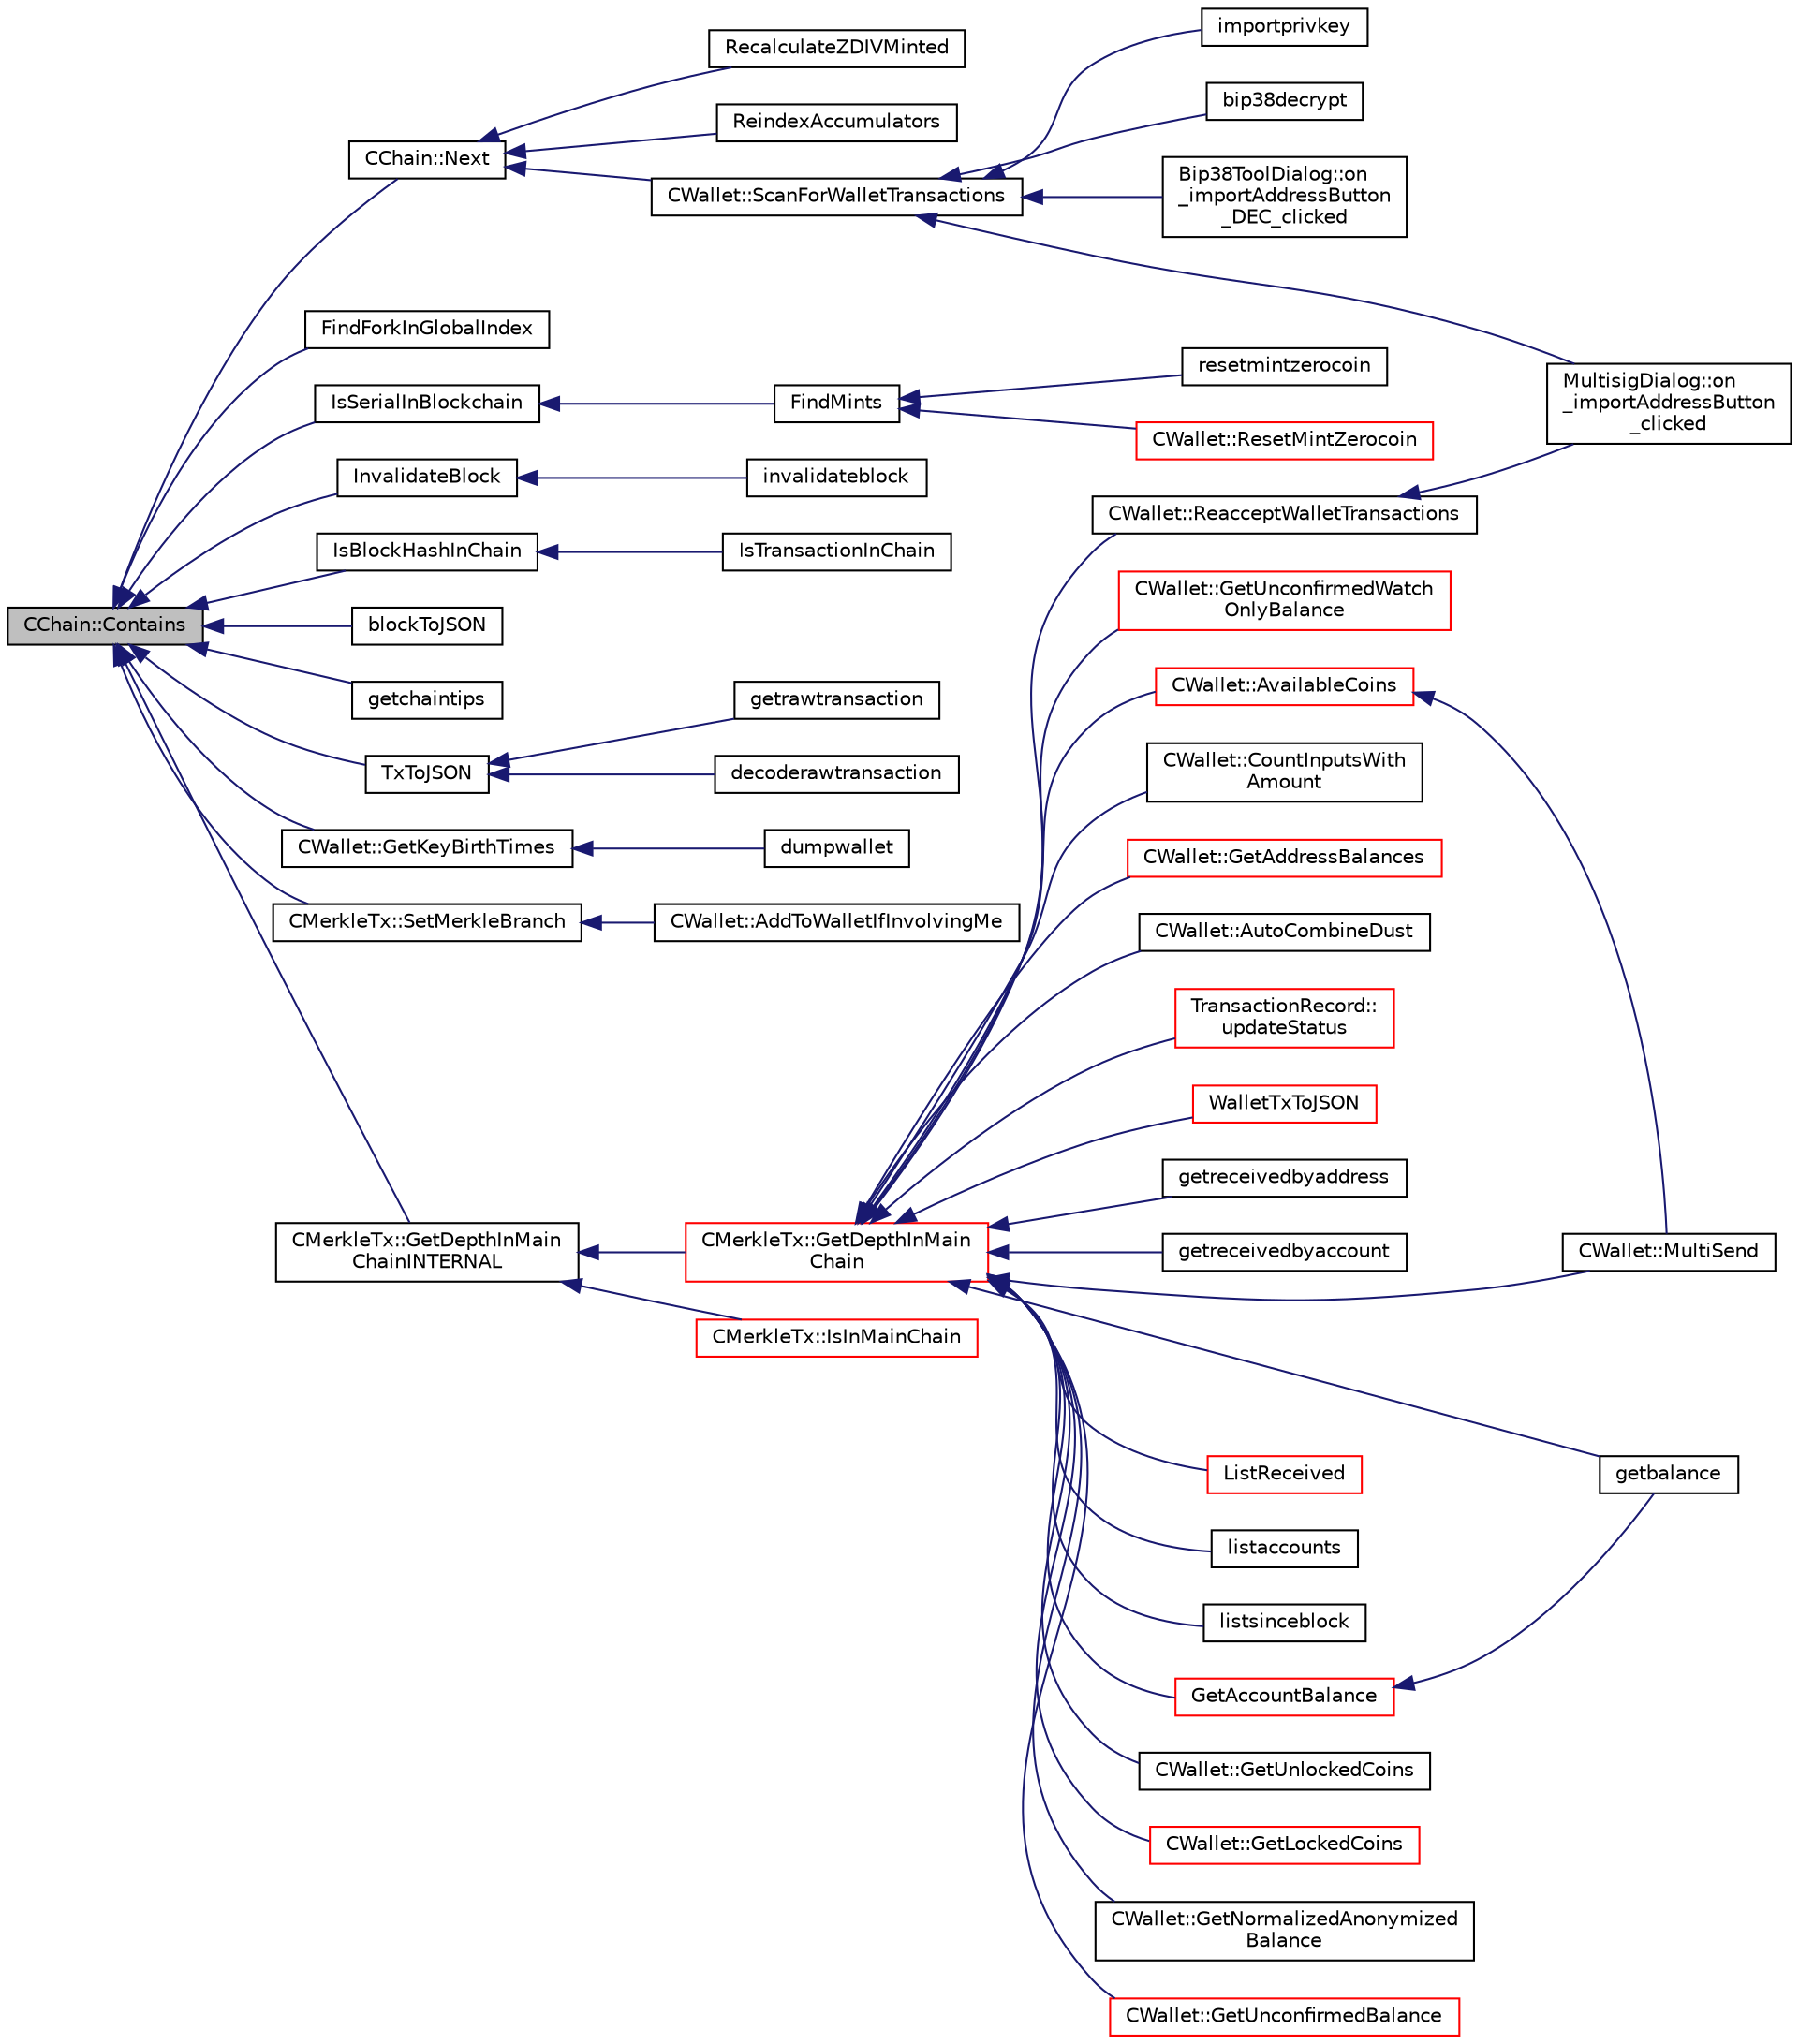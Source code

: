 digraph "CChain::Contains"
{
  edge [fontname="Helvetica",fontsize="10",labelfontname="Helvetica",labelfontsize="10"];
  node [fontname="Helvetica",fontsize="10",shape=record];
  rankdir="LR";
  Node1 [label="CChain::Contains",height=0.2,width=0.4,color="black", fillcolor="grey75", style="filled", fontcolor="black"];
  Node1 -> Node2 [dir="back",color="midnightblue",fontsize="10",style="solid",fontname="Helvetica"];
  Node2 [label="CChain::Next",height=0.2,width=0.4,color="black", fillcolor="white", style="filled",URL="$class_c_chain.html#a3077e83c87e8a974765fa76a57fd040b",tooltip="Find the successor of a block in this chain, or NULL if the given index is not found or is the tip..."];
  Node2 -> Node3 [dir="back",color="midnightblue",fontsize="10",style="solid",fontname="Helvetica"];
  Node3 [label="RecalculateZDIVMinted",height=0.2,width=0.4,color="black", fillcolor="white", style="filled",URL="$main_8h.html#a4143f85b263bcd3fc3915dbc19009495"];
  Node2 -> Node4 [dir="back",color="midnightblue",fontsize="10",style="solid",fontname="Helvetica"];
  Node4 [label="ReindexAccumulators",height=0.2,width=0.4,color="black", fillcolor="white", style="filled",URL="$main_8h.html#a4a74b45eb12b8c115906e305e109c5d9"];
  Node2 -> Node5 [dir="back",color="midnightblue",fontsize="10",style="solid",fontname="Helvetica"];
  Node5 [label="CWallet::ScanForWalletTransactions",height=0.2,width=0.4,color="black", fillcolor="white", style="filled",URL="$group__map_wallet.html#ga979a17e80e4897ed1f4ae9a4be7c493c",tooltip="Scan the block chain (starting in pindexStart) for transactions from or to us. "];
  Node5 -> Node6 [dir="back",color="midnightblue",fontsize="10",style="solid",fontname="Helvetica"];
  Node6 [label="Bip38ToolDialog::on\l_importAddressButton\l_DEC_clicked",height=0.2,width=0.4,color="black", fillcolor="white", style="filled",URL="$class_bip38_tool_dialog.html#a20a1363ad4ff8e241583b3ceb19379e6"];
  Node5 -> Node7 [dir="back",color="midnightblue",fontsize="10",style="solid",fontname="Helvetica"];
  Node7 [label="MultisigDialog::on\l_importAddressButton\l_clicked",height=0.2,width=0.4,color="black", fillcolor="white", style="filled",URL="$class_multisig_dialog.html#acd1dfe3a52a5a91b31f8042a119c7618"];
  Node5 -> Node8 [dir="back",color="midnightblue",fontsize="10",style="solid",fontname="Helvetica"];
  Node8 [label="importprivkey",height=0.2,width=0.4,color="black", fillcolor="white", style="filled",URL="$rpcdump_8cpp.html#a3a6fdb974fce01220a895393d444e981"];
  Node5 -> Node9 [dir="back",color="midnightblue",fontsize="10",style="solid",fontname="Helvetica"];
  Node9 [label="bip38decrypt",height=0.2,width=0.4,color="black", fillcolor="white", style="filled",URL="$rpcdump_8cpp.html#a64a0e2e87f6d741efd662ac94080159d"];
  Node1 -> Node10 [dir="back",color="midnightblue",fontsize="10",style="solid",fontname="Helvetica"];
  Node10 [label="FindForkInGlobalIndex",height=0.2,width=0.4,color="black", fillcolor="white", style="filled",URL="$main_8h.html#af43d57aa8b46a53839777e8b670c9d66",tooltip="Find the last common block between the parameter chain and a locator. "];
  Node1 -> Node11 [dir="back",color="midnightblue",fontsize="10",style="solid",fontname="Helvetica"];
  Node11 [label="IsSerialInBlockchain",height=0.2,width=0.4,color="black", fillcolor="white", style="filled",URL="$main_8h.html#a1a986f7c3a557068daa8fa72f7daf3e6"];
  Node11 -> Node12 [dir="back",color="midnightblue",fontsize="10",style="solid",fontname="Helvetica"];
  Node12 [label="FindMints",height=0.2,width=0.4,color="black", fillcolor="white", style="filled",URL="$main_8h.html#a5bdf923beb5f3417fd033c28216b6acb"];
  Node12 -> Node13 [dir="back",color="midnightblue",fontsize="10",style="solid",fontname="Helvetica"];
  Node13 [label="resetmintzerocoin",height=0.2,width=0.4,color="black", fillcolor="white", style="filled",URL="$rpcwallet_8cpp.html#a9336d9bdaa3e1ebb98fb2cc6fdef1d9b"];
  Node12 -> Node14 [dir="back",color="midnightblue",fontsize="10",style="solid",fontname="Helvetica"];
  Node14 [label="CWallet::ResetMintZerocoin",height=0.2,width=0.4,color="red", fillcolor="white", style="filled",URL="$class_c_wallet.html#a48b81fb27683fe4693a7385909dcd391"];
  Node1 -> Node16 [dir="back",color="midnightblue",fontsize="10",style="solid",fontname="Helvetica"];
  Node16 [label="InvalidateBlock",height=0.2,width=0.4,color="black", fillcolor="white", style="filled",URL="$main_8h.html#ac142a65c99268796d4c235bb096b3c42",tooltip="Mark a block as invalid. "];
  Node16 -> Node17 [dir="back",color="midnightblue",fontsize="10",style="solid",fontname="Helvetica"];
  Node17 [label="invalidateblock",height=0.2,width=0.4,color="black", fillcolor="white", style="filled",URL="$rpcblockchain_8cpp.html#aad7d6af4efa7bf90262450c0dd5998da"];
  Node1 -> Node18 [dir="back",color="midnightblue",fontsize="10",style="solid",fontname="Helvetica"];
  Node18 [label="IsBlockHashInChain",height=0.2,width=0.4,color="black", fillcolor="white", style="filled",URL="$main_8h.html#a8d6a6a07f87f224ba6127f913db7d71c"];
  Node18 -> Node19 [dir="back",color="midnightblue",fontsize="10",style="solid",fontname="Helvetica"];
  Node19 [label="IsTransactionInChain",height=0.2,width=0.4,color="black", fillcolor="white", style="filled",URL="$main_8h.html#acf680d8592846483eb46cb87478cee95"];
  Node1 -> Node20 [dir="back",color="midnightblue",fontsize="10",style="solid",fontname="Helvetica"];
  Node20 [label="blockToJSON",height=0.2,width=0.4,color="black", fillcolor="white", style="filled",URL="$rpcblockchain_8cpp.html#aa6f8ec37fdab49f359425ed095b99a2b"];
  Node1 -> Node21 [dir="back",color="midnightblue",fontsize="10",style="solid",fontname="Helvetica"];
  Node21 [label="getchaintips",height=0.2,width=0.4,color="black", fillcolor="white", style="filled",URL="$rpcblockchain_8cpp.html#a1075c2ee1de1658c351332c76237dea0"];
  Node1 -> Node22 [dir="back",color="midnightblue",fontsize="10",style="solid",fontname="Helvetica"];
  Node22 [label="TxToJSON",height=0.2,width=0.4,color="black", fillcolor="white", style="filled",URL="$rpcrawtransaction_8cpp.html#a366b04dae2aae86eee356cc85d759268"];
  Node22 -> Node23 [dir="back",color="midnightblue",fontsize="10",style="solid",fontname="Helvetica"];
  Node23 [label="getrawtransaction",height=0.2,width=0.4,color="black", fillcolor="white", style="filled",URL="$rpcrawtransaction_8cpp.html#a12e1b8a05d99d1544e5343c2282cc55a"];
  Node22 -> Node24 [dir="back",color="midnightblue",fontsize="10",style="solid",fontname="Helvetica"];
  Node24 [label="decoderawtransaction",height=0.2,width=0.4,color="black", fillcolor="white", style="filled",URL="$rpcrawtransaction_8cpp.html#a6775c600b1bfdbb22f38e5f1cd27cfea"];
  Node1 -> Node25 [dir="back",color="midnightblue",fontsize="10",style="solid",fontname="Helvetica"];
  Node25 [label="CWallet::GetKeyBirthTimes",height=0.2,width=0.4,color="black", fillcolor="white", style="filled",URL="$class_c_wallet.html#acb2fdaf647fa2d812d58e998848e681d"];
  Node25 -> Node26 [dir="back",color="midnightblue",fontsize="10",style="solid",fontname="Helvetica"];
  Node26 [label="dumpwallet",height=0.2,width=0.4,color="black", fillcolor="white", style="filled",URL="$rpcdump_8cpp.html#a831ddf746d4f2500ba6f6c07f63445cd"];
  Node1 -> Node27 [dir="back",color="midnightblue",fontsize="10",style="solid",fontname="Helvetica"];
  Node27 [label="CMerkleTx::SetMerkleBranch",height=0.2,width=0.4,color="black", fillcolor="white", style="filled",URL="$class_c_merkle_tx.html#a538ba1b6faedbb447cb45ac7019b6f47"];
  Node27 -> Node28 [dir="back",color="midnightblue",fontsize="10",style="solid",fontname="Helvetica"];
  Node28 [label="CWallet::AddToWalletIfInvolvingMe",height=0.2,width=0.4,color="black", fillcolor="white", style="filled",URL="$group__map_wallet.html#ga487f7cba517d37d24e5fa422711574d9",tooltip="Add a transaction to the wallet, or update it. "];
  Node1 -> Node29 [dir="back",color="midnightblue",fontsize="10",style="solid",fontname="Helvetica"];
  Node29 [label="CMerkleTx::GetDepthInMain\lChainINTERNAL",height=0.2,width=0.4,color="black", fillcolor="white", style="filled",URL="$class_c_merkle_tx.html#ada4285bcdc83c90dc5829d9902b1271c"];
  Node29 -> Node30 [dir="back",color="midnightblue",fontsize="10",style="solid",fontname="Helvetica"];
  Node30 [label="CMerkleTx::GetDepthInMain\lChain",height=0.2,width=0.4,color="red", fillcolor="white", style="filled",URL="$class_c_merkle_tx.html#a5bf3a355593ecce5799de92d013149b1",tooltip="Return depth of transaction in blockchain: -1 : not in blockchain, and not in memory pool (conflicted..."];
  Node30 -> Node31 [dir="back",color="midnightblue",fontsize="10",style="solid",fontname="Helvetica"];
  Node31 [label="TransactionRecord::\lupdateStatus",height=0.2,width=0.4,color="red", fillcolor="white", style="filled",URL="$class_transaction_record.html#a9b643dd885a790ae511705a1446556be",tooltip="Update status from core wallet tx. "];
  Node30 -> Node48 [dir="back",color="midnightblue",fontsize="10",style="solid",fontname="Helvetica"];
  Node48 [label="WalletTxToJSON",height=0.2,width=0.4,color="red", fillcolor="white", style="filled",URL="$rpcwallet_8cpp.html#a28e51f3edfce43e075603e9e315f40c4"];
  Node30 -> Node50 [dir="back",color="midnightblue",fontsize="10",style="solid",fontname="Helvetica"];
  Node50 [label="getreceivedbyaddress",height=0.2,width=0.4,color="black", fillcolor="white", style="filled",URL="$rpcwallet_8cpp.html#abbb6475509aa2e69844f0b3a8bcb422a"];
  Node30 -> Node51 [dir="back",color="midnightblue",fontsize="10",style="solid",fontname="Helvetica"];
  Node51 [label="getreceivedbyaccount",height=0.2,width=0.4,color="black", fillcolor="white", style="filled",URL="$rpcwallet_8cpp.html#a07526be5270b0e55b4a0b79c01205f3d"];
  Node30 -> Node52 [dir="back",color="midnightblue",fontsize="10",style="solid",fontname="Helvetica"];
  Node52 [label="GetAccountBalance",height=0.2,width=0.4,color="red", fillcolor="white", style="filled",URL="$rpcwallet_8cpp.html#a5dd4970f17f0d3a59169b7fe82390d75"];
  Node52 -> Node54 [dir="back",color="midnightblue",fontsize="10",style="solid",fontname="Helvetica"];
  Node54 [label="getbalance",height=0.2,width=0.4,color="black", fillcolor="white", style="filled",URL="$rpcwallet_8cpp.html#a1fdcef480c78c033eb587bd442ec305f"];
  Node30 -> Node54 [dir="back",color="midnightblue",fontsize="10",style="solid",fontname="Helvetica"];
  Node30 -> Node57 [dir="back",color="midnightblue",fontsize="10",style="solid",fontname="Helvetica"];
  Node57 [label="ListReceived",height=0.2,width=0.4,color="red", fillcolor="white", style="filled",URL="$rpcwallet_8cpp.html#a0cc958f67a8d6d0002cb4fee19eddb5c"];
  Node30 -> Node60 [dir="back",color="midnightblue",fontsize="10",style="solid",fontname="Helvetica"];
  Node60 [label="listaccounts",height=0.2,width=0.4,color="black", fillcolor="white", style="filled",URL="$rpcwallet_8cpp.html#a0cd5dc1112a6c6d5a29a381cd7967fc5"];
  Node30 -> Node61 [dir="back",color="midnightblue",fontsize="10",style="solid",fontname="Helvetica"];
  Node61 [label="listsinceblock",height=0.2,width=0.4,color="black", fillcolor="white", style="filled",URL="$rpcwallet_8cpp.html#a53cf4975a89f414ef3bd180f6b4773cd"];
  Node30 -> Node62 [dir="back",color="midnightblue",fontsize="10",style="solid",fontname="Helvetica"];
  Node62 [label="CWallet::ReacceptWalletTransactions",height=0.2,width=0.4,color="black", fillcolor="white", style="filled",URL="$group__map_wallet.html#ga796c23450c8482e10e0c75ae5c1fa8ed"];
  Node62 -> Node7 [dir="back",color="midnightblue",fontsize="10",style="solid",fontname="Helvetica"];
  Node30 -> Node63 [dir="back",color="midnightblue",fontsize="10",style="solid",fontname="Helvetica"];
  Node63 [label="CWallet::GetUnlockedCoins",height=0.2,width=0.4,color="black", fillcolor="white", style="filled",URL="$group___actions.html#gac53ff383877722c629056bbefa74e846"];
  Node30 -> Node64 [dir="back",color="midnightblue",fontsize="10",style="solid",fontname="Helvetica"];
  Node64 [label="CWallet::GetLockedCoins",height=0.2,width=0.4,color="red", fillcolor="white", style="filled",URL="$group___actions.html#ga6e44b124ff5bb788fc9f54bb9a557a87"];
  Node30 -> Node69 [dir="back",color="midnightblue",fontsize="10",style="solid",fontname="Helvetica"];
  Node69 [label="CWallet::GetNormalizedAnonymized\lBalance",height=0.2,width=0.4,color="black", fillcolor="white", style="filled",URL="$group___actions.html#ga24e9c793a438c84b48811bd5b7d4edc6"];
  Node30 -> Node70 [dir="back",color="midnightblue",fontsize="10",style="solid",fontname="Helvetica"];
  Node70 [label="CWallet::GetUnconfirmedBalance",height=0.2,width=0.4,color="red", fillcolor="white", style="filled",URL="$group___actions.html#ga6e6e1497535d499242c2f2a76d1cbe63"];
  Node30 -> Node77 [dir="back",color="midnightblue",fontsize="10",style="solid",fontname="Helvetica"];
  Node77 [label="CWallet::GetUnconfirmedWatch\lOnlyBalance",height=0.2,width=0.4,color="red", fillcolor="white", style="filled",URL="$group___actions.html#gab0c110f14f0429f9de594b2293837621"];
  Node30 -> Node79 [dir="back",color="midnightblue",fontsize="10",style="solid",fontname="Helvetica"];
  Node79 [label="CWallet::AvailableCoins",height=0.2,width=0.4,color="red", fillcolor="white", style="filled",URL="$group___actions.html#ga8110e889be0f5915104e07bfe3839c68",tooltip="populate vCoins with vector of available COutputs. "];
  Node79 -> Node104 [dir="back",color="midnightblue",fontsize="10",style="solid",fontname="Helvetica"];
  Node104 [label="CWallet::MultiSend",height=0.2,width=0.4,color="black", fillcolor="white", style="filled",URL="$class_c_wallet.html#ace77e9b4ffcfdbc61a327d02168620a2"];
  Node30 -> Node105 [dir="back",color="midnightblue",fontsize="10",style="solid",fontname="Helvetica"];
  Node105 [label="CWallet::CountInputsWith\lAmount",height=0.2,width=0.4,color="black", fillcolor="white", style="filled",URL="$group___actions.html#ga6ab79abf1aba845254fe5969731ba2ad"];
  Node30 -> Node106 [dir="back",color="midnightblue",fontsize="10",style="solid",fontname="Helvetica"];
  Node106 [label="CWallet::GetAddressBalances",height=0.2,width=0.4,color="red", fillcolor="white", style="filled",URL="$group___actions.html#gadf2b4ac337ddb271555985cec82e43e6"];
  Node30 -> Node108 [dir="back",color="midnightblue",fontsize="10",style="solid",fontname="Helvetica"];
  Node108 [label="CWallet::AutoCombineDust",height=0.2,width=0.4,color="black", fillcolor="white", style="filled",URL="$class_c_wallet.html#a48b1e3fba569989535063b9b5308aa9e"];
  Node30 -> Node104 [dir="back",color="midnightblue",fontsize="10",style="solid",fontname="Helvetica"];
  Node29 -> Node123 [dir="back",color="midnightblue",fontsize="10",style="solid",fontname="Helvetica"];
  Node123 [label="CMerkleTx::IsInMainChain",height=0.2,width=0.4,color="red", fillcolor="white", style="filled",URL="$class_c_merkle_tx.html#ad4b3623fabf1924dba2a7694e3418e1e"];
}
